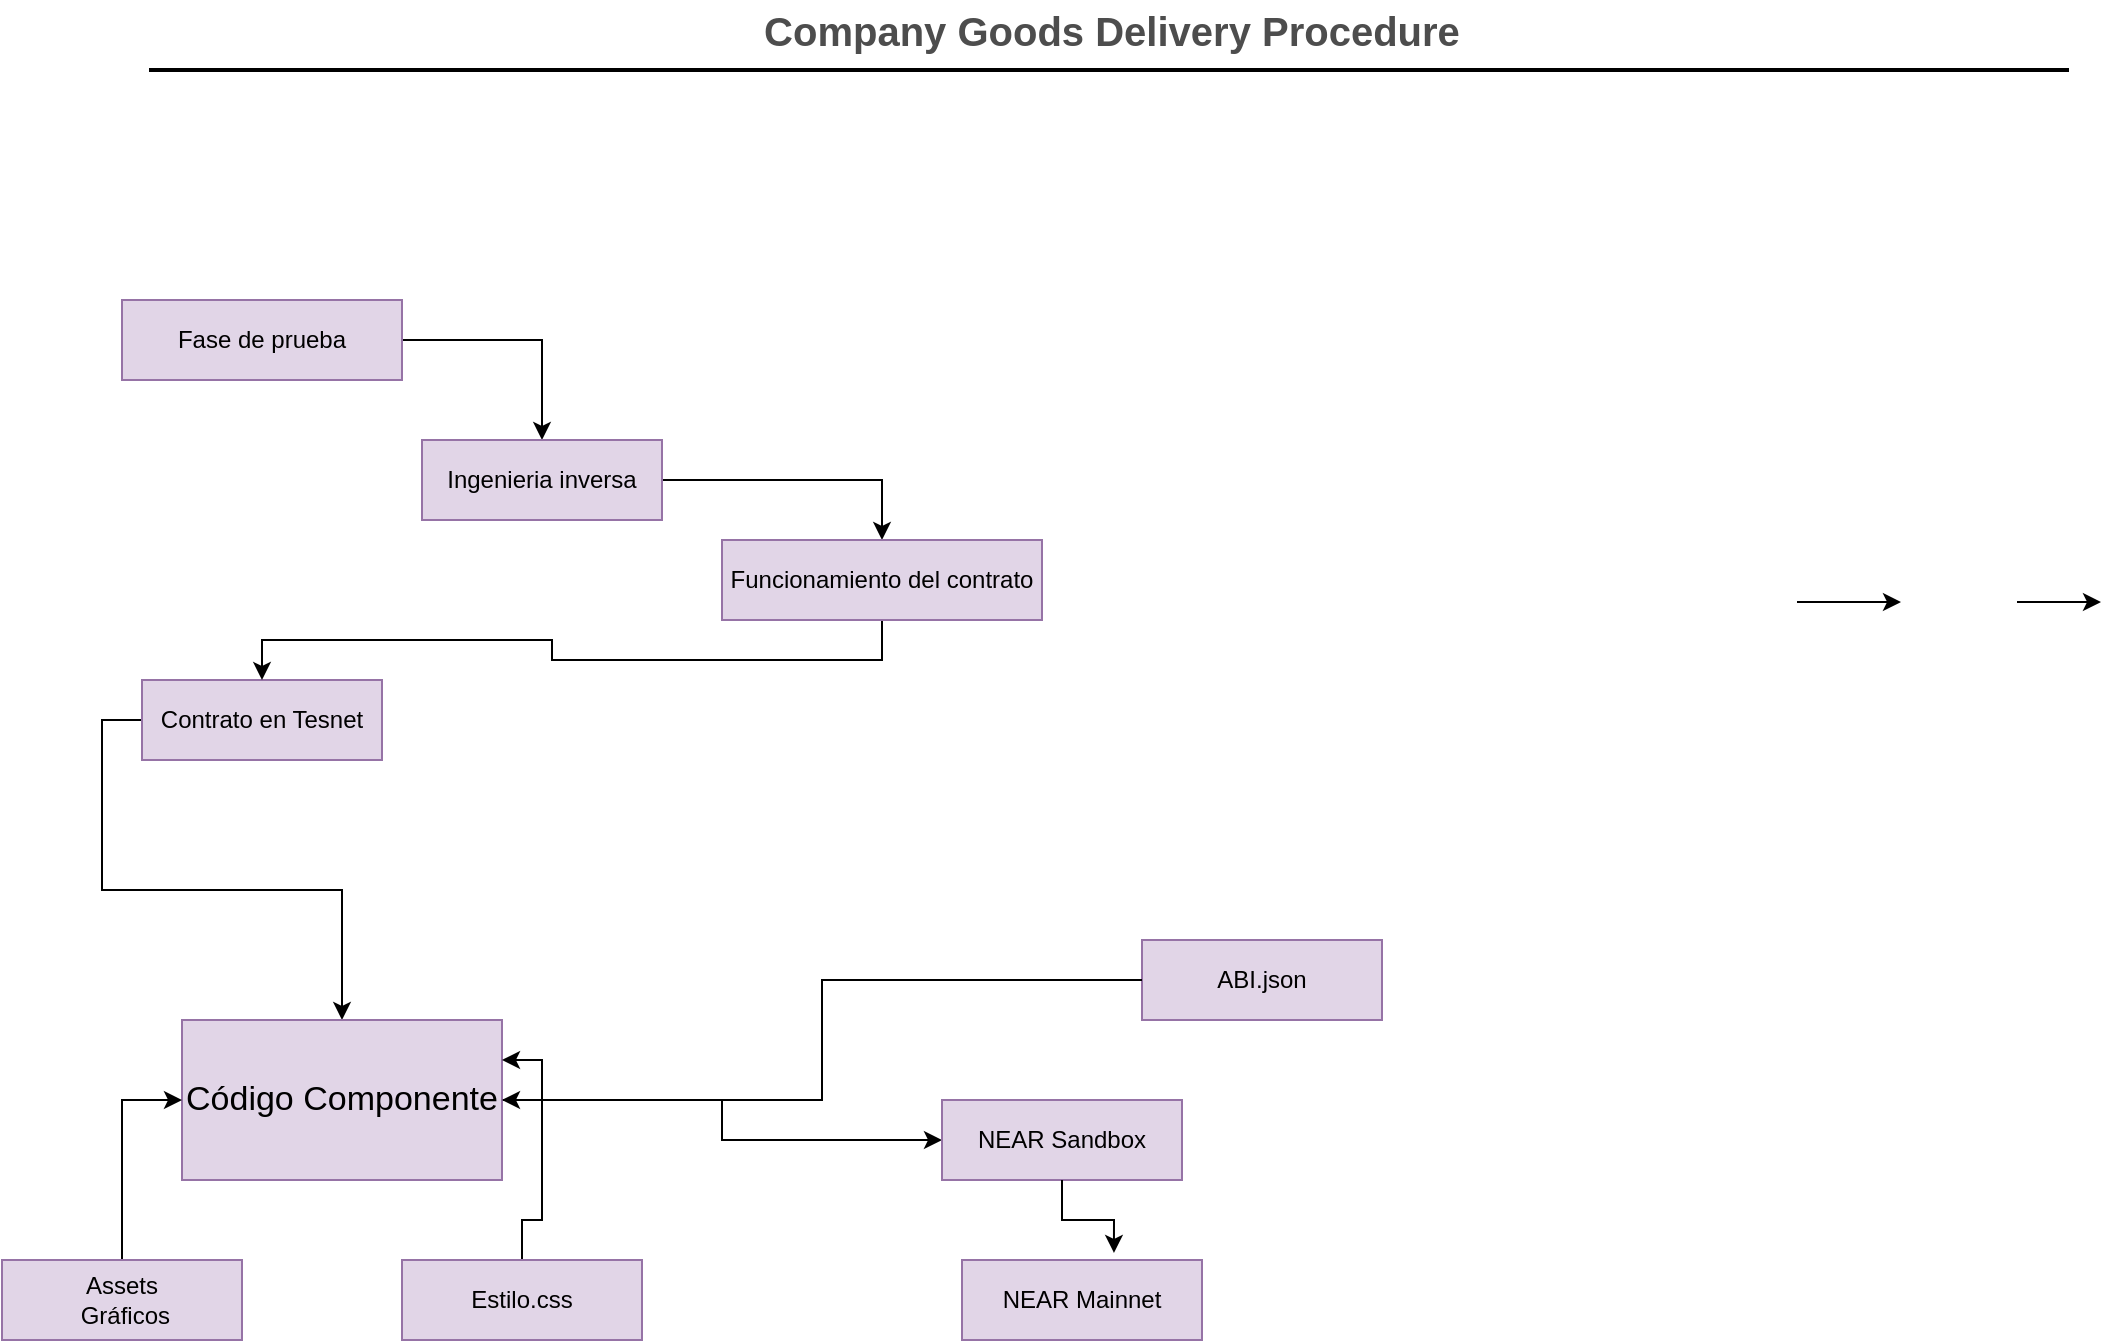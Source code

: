 <mxfile version="22.1.0" type="github">
  <diagram id="C2fSY1v2SiZeoUbDoYyL" name="Page-1">
    <mxGraphModel dx="1050" dy="636" grid="1" gridSize="10" guides="1" tooltips="1" connect="1" arrows="1" fold="1" page="1" pageScale="1" pageWidth="1169" pageHeight="827" math="0" shadow="0">
      <root>
        <mxCell id="0" />
        <mxCell id="1" parent="0" />
        <mxCell id="3ne1QswCM8ZiEu4GHsYG-29" style="orthogonalLoop=1;jettySize=auto;html=1;curved=1;sourcePerimeterSpacing=5;targetPerimeterSpacing=5;" parent="1" edge="1">
          <mxGeometry relative="1" as="geometry">
            <mxPoint x="927.5" y="351.0" as="sourcePoint" />
            <mxPoint x="979.5" y="351.0" as="targetPoint" />
          </mxGeometry>
        </mxCell>
        <mxCell id="3ne1QswCM8ZiEu4GHsYG-30" style="orthogonalLoop=1;jettySize=auto;html=1;curved=1;sourcePerimeterSpacing=5;targetPerimeterSpacing=5;" parent="1" edge="1">
          <mxGeometry relative="1" as="geometry">
            <mxPoint x="1037.5" y="351.0" as="sourcePoint" />
            <mxPoint x="1079.5" y="351.0" as="targetPoint" />
          </mxGeometry>
        </mxCell>
        <mxCell id="3ne1QswCM8ZiEu4GHsYG-31" value="Company Goods Delivery Procedure" style="text;html=1;strokeColor=none;fillColor=none;align=center;verticalAlign=middle;whiteSpace=wrap;rounded=0;fontStyle=1;fontSize=20;fontColor=#4D4D4D;" parent="1" vertex="1">
          <mxGeometry x="189.5" y="50" width="790" height="30" as="geometry" />
        </mxCell>
        <mxCell id="3ne1QswCM8ZiEu4GHsYG-32" value="" style="line;strokeWidth=2;html=1;fontSize=20;fontColor=#4D4D4D;" parent="1" vertex="1">
          <mxGeometry x="103.5" y="80" width="960" height="10" as="geometry" />
        </mxCell>
        <mxCell id="upHs8nky9k-YQ6gJDUU1-14" style="edgeStyle=orthogonalEdgeStyle;rounded=0;orthogonalLoop=1;jettySize=auto;html=1;exitX=0;exitY=0.5;exitDx=0;exitDy=0;entryX=0.5;entryY=0;entryDx=0;entryDy=0;" edge="1" parent="1" source="upHs8nky9k-YQ6gJDUU1-2" target="upHs8nky9k-YQ6gJDUU1-3">
          <mxGeometry relative="1" as="geometry" />
        </mxCell>
        <mxCell id="upHs8nky9k-YQ6gJDUU1-2" value="Contrato en Tesnet" style="whiteSpace=wrap;html=1;fillColor=#e1d5e7;strokeColor=#9673a6;" vertex="1" parent="1">
          <mxGeometry x="100" y="390" width="120" height="40" as="geometry" />
        </mxCell>
        <mxCell id="upHs8nky9k-YQ6gJDUU1-18" style="edgeStyle=orthogonalEdgeStyle;rounded=0;orthogonalLoop=1;jettySize=auto;html=1;" edge="1" parent="1" source="upHs8nky9k-YQ6gJDUU1-3" target="upHs8nky9k-YQ6gJDUU1-17">
          <mxGeometry relative="1" as="geometry" />
        </mxCell>
        <mxCell id="upHs8nky9k-YQ6gJDUU1-3" value="&lt;font style=&quot;font-size: 17px;&quot;&gt;Código Componente&lt;/font&gt;" style="whiteSpace=wrap;html=1;fillColor=#e1d5e7;strokeColor=#9673a6;" vertex="1" parent="1">
          <mxGeometry x="120" y="560" width="160" height="80" as="geometry" />
        </mxCell>
        <mxCell id="upHs8nky9k-YQ6gJDUU1-15" style="edgeStyle=orthogonalEdgeStyle;rounded=0;orthogonalLoop=1;jettySize=auto;html=1;exitX=0.5;exitY=0;exitDx=0;exitDy=0;entryX=1;entryY=0.25;entryDx=0;entryDy=0;" edge="1" parent="1" source="upHs8nky9k-YQ6gJDUU1-4" target="upHs8nky9k-YQ6gJDUU1-3">
          <mxGeometry relative="1" as="geometry" />
        </mxCell>
        <mxCell id="upHs8nky9k-YQ6gJDUU1-4" value="Estilo.css" style="whiteSpace=wrap;html=1;fillColor=#e1d5e7;strokeColor=#9673a6;" vertex="1" parent="1">
          <mxGeometry x="230" y="680" width="120" height="40" as="geometry" />
        </mxCell>
        <mxCell id="upHs8nky9k-YQ6gJDUU1-5" value="ABI.json" style="whiteSpace=wrap;html=1;fillColor=#e1d5e7;strokeColor=#9673a6;" vertex="1" parent="1">
          <mxGeometry x="600" y="520" width="120" height="40" as="geometry" />
        </mxCell>
        <mxCell id="upHs8nky9k-YQ6gJDUU1-11" style="edgeStyle=orthogonalEdgeStyle;rounded=0;orthogonalLoop=1;jettySize=auto;html=1;exitX=0.5;exitY=0;exitDx=0;exitDy=0;entryX=0;entryY=0.5;entryDx=0;entryDy=0;" edge="1" parent="1" source="upHs8nky9k-YQ6gJDUU1-6" target="upHs8nky9k-YQ6gJDUU1-3">
          <mxGeometry relative="1" as="geometry" />
        </mxCell>
        <mxCell id="upHs8nky9k-YQ6gJDUU1-6" value="Assets&lt;br&gt;&amp;nbsp;Gráficos" style="whiteSpace=wrap;html=1;fillColor=#e1d5e7;strokeColor=#9673a6;" vertex="1" parent="1">
          <mxGeometry x="30" y="680" width="120" height="40" as="geometry" />
        </mxCell>
        <mxCell id="upHs8nky9k-YQ6gJDUU1-16" style="edgeStyle=orthogonalEdgeStyle;rounded=0;orthogonalLoop=1;jettySize=auto;html=1;" edge="1" parent="1" source="upHs8nky9k-YQ6gJDUU1-5" target="upHs8nky9k-YQ6gJDUU1-3">
          <mxGeometry relative="1" as="geometry">
            <mxPoint x="300" y="580" as="targetPoint" />
          </mxGeometry>
        </mxCell>
        <mxCell id="upHs8nky9k-YQ6gJDUU1-17" value="NEAR Sandbox" style="whiteSpace=wrap;html=1;fillColor=#e1d5e7;strokeColor=#9673a6;" vertex="1" parent="1">
          <mxGeometry x="500" y="600" width="120" height="40" as="geometry" />
        </mxCell>
        <mxCell id="upHs8nky9k-YQ6gJDUU1-19" value="NEAR Mainnet" style="whiteSpace=wrap;html=1;fillColor=#e1d5e7;strokeColor=#9673a6;" vertex="1" parent="1">
          <mxGeometry x="510" y="680" width="120" height="40" as="geometry" />
        </mxCell>
        <mxCell id="upHs8nky9k-YQ6gJDUU1-20" style="edgeStyle=orthogonalEdgeStyle;rounded=0;orthogonalLoop=1;jettySize=auto;html=1;entryX=0.633;entryY=-0.089;entryDx=0;entryDy=0;entryPerimeter=0;" edge="1" parent="1" source="upHs8nky9k-YQ6gJDUU1-17" target="upHs8nky9k-YQ6gJDUU1-19">
          <mxGeometry relative="1" as="geometry" />
        </mxCell>
        <mxCell id="upHs8nky9k-YQ6gJDUU1-23" style="edgeStyle=orthogonalEdgeStyle;rounded=0;orthogonalLoop=1;jettySize=auto;html=1;" edge="1" parent="1" source="upHs8nky9k-YQ6gJDUU1-21" target="upHs8nky9k-YQ6gJDUU1-22">
          <mxGeometry relative="1" as="geometry" />
        </mxCell>
        <mxCell id="upHs8nky9k-YQ6gJDUU1-21" value="Fase de prueba" style="whiteSpace=wrap;html=1;fillColor=#e1d5e7;strokeColor=#9673a6;" vertex="1" parent="1">
          <mxGeometry x="90" y="200" width="140" height="40" as="geometry" />
        </mxCell>
        <mxCell id="upHs8nky9k-YQ6gJDUU1-26" style="edgeStyle=orthogonalEdgeStyle;rounded=0;orthogonalLoop=1;jettySize=auto;html=1;" edge="1" parent="1" source="upHs8nky9k-YQ6gJDUU1-22" target="upHs8nky9k-YQ6gJDUU1-25">
          <mxGeometry relative="1" as="geometry" />
        </mxCell>
        <mxCell id="upHs8nky9k-YQ6gJDUU1-22" value="Ingenieria inversa" style="whiteSpace=wrap;html=1;fillColor=#e1d5e7;strokeColor=#9673a6;" vertex="1" parent="1">
          <mxGeometry x="240" y="270" width="120" height="40" as="geometry" />
        </mxCell>
        <mxCell id="upHs8nky9k-YQ6gJDUU1-27" style="edgeStyle=orthogonalEdgeStyle;rounded=0;orthogonalLoop=1;jettySize=auto;html=1;exitX=0.5;exitY=1;exitDx=0;exitDy=0;entryX=0.5;entryY=0;entryDx=0;entryDy=0;" edge="1" parent="1" source="upHs8nky9k-YQ6gJDUU1-25" target="upHs8nky9k-YQ6gJDUU1-2">
          <mxGeometry relative="1" as="geometry" />
        </mxCell>
        <mxCell id="upHs8nky9k-YQ6gJDUU1-25" value="Funcionamiento del contrato" style="whiteSpace=wrap;html=1;fillColor=#e1d5e7;strokeColor=#9673a6;" vertex="1" parent="1">
          <mxGeometry x="390" y="320" width="160" height="40" as="geometry" />
        </mxCell>
      </root>
    </mxGraphModel>
  </diagram>
</mxfile>

